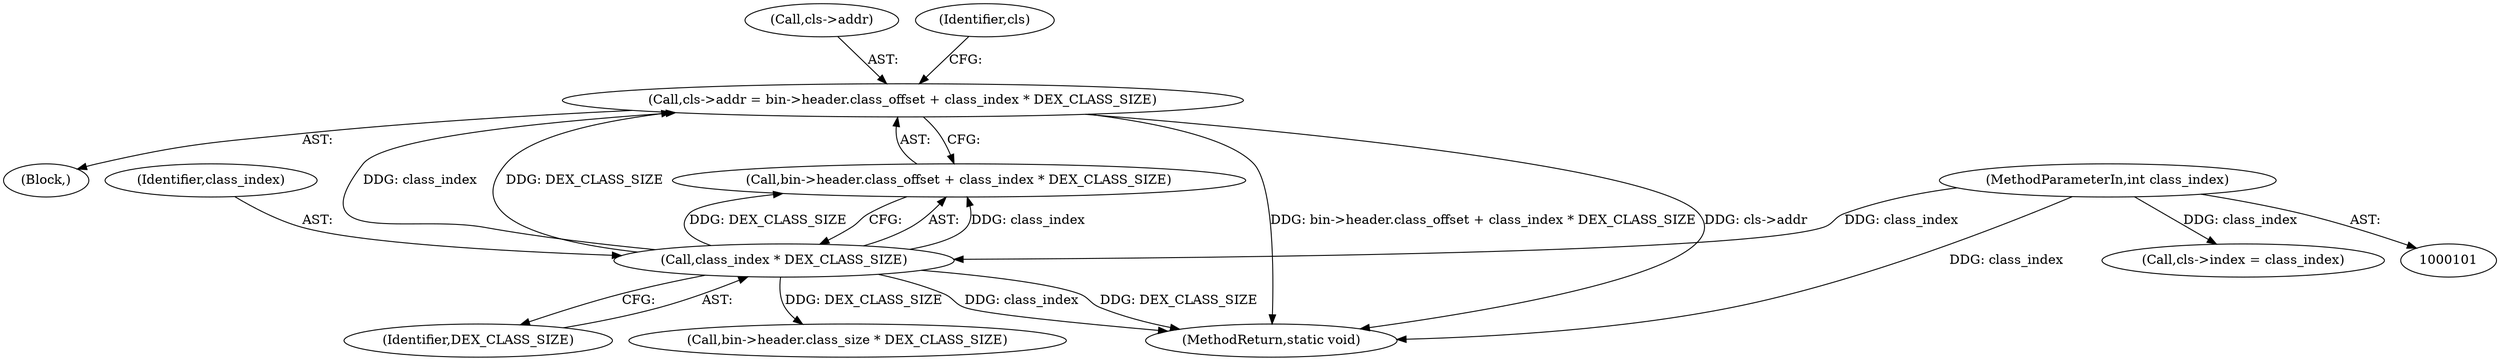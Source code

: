digraph "0_radare2_1ea23bd6040441a21fbcfba69dce9a01af03f989@integer" {
"1000165" [label="(Call,cls->addr = bin->header.class_offset + class_index * DEX_CLASS_SIZE)"];
"1000175" [label="(Call,class_index * DEX_CLASS_SIZE)"];
"1000105" [label="(MethodParameterIn,int class_index)"];
"1000108" [label="(Block,)"];
"1000166" [label="(Call,cls->addr)"];
"1000169" [label="(Call,bin->header.class_offset + class_index * DEX_CLASS_SIZE)"];
"1000597" [label="(MethodReturn,static void)"];
"1000165" [label="(Call,cls->addr = bin->header.class_offset + class_index * DEX_CLASS_SIZE)"];
"1000176" [label="(Identifier,class_index)"];
"1000180" [label="(Identifier,cls)"];
"1000177" [label="(Identifier,DEX_CLASS_SIZE)"];
"1000175" [label="(Call,class_index * DEX_CLASS_SIZE)"];
"1000105" [label="(MethodParameterIn,int class_index)"];
"1000390" [label="(Call,bin->header.class_size * DEX_CLASS_SIZE)"];
"1000160" [label="(Call,cls->index = class_index)"];
"1000165" -> "1000108"  [label="AST: "];
"1000165" -> "1000169"  [label="CFG: "];
"1000166" -> "1000165"  [label="AST: "];
"1000169" -> "1000165"  [label="AST: "];
"1000180" -> "1000165"  [label="CFG: "];
"1000165" -> "1000597"  [label="DDG: bin->header.class_offset + class_index * DEX_CLASS_SIZE"];
"1000165" -> "1000597"  [label="DDG: cls->addr"];
"1000175" -> "1000165"  [label="DDG: class_index"];
"1000175" -> "1000165"  [label="DDG: DEX_CLASS_SIZE"];
"1000175" -> "1000169"  [label="AST: "];
"1000175" -> "1000177"  [label="CFG: "];
"1000176" -> "1000175"  [label="AST: "];
"1000177" -> "1000175"  [label="AST: "];
"1000169" -> "1000175"  [label="CFG: "];
"1000175" -> "1000597"  [label="DDG: class_index"];
"1000175" -> "1000597"  [label="DDG: DEX_CLASS_SIZE"];
"1000175" -> "1000169"  [label="DDG: class_index"];
"1000175" -> "1000169"  [label="DDG: DEX_CLASS_SIZE"];
"1000105" -> "1000175"  [label="DDG: class_index"];
"1000175" -> "1000390"  [label="DDG: DEX_CLASS_SIZE"];
"1000105" -> "1000101"  [label="AST: "];
"1000105" -> "1000597"  [label="DDG: class_index"];
"1000105" -> "1000160"  [label="DDG: class_index"];
}
